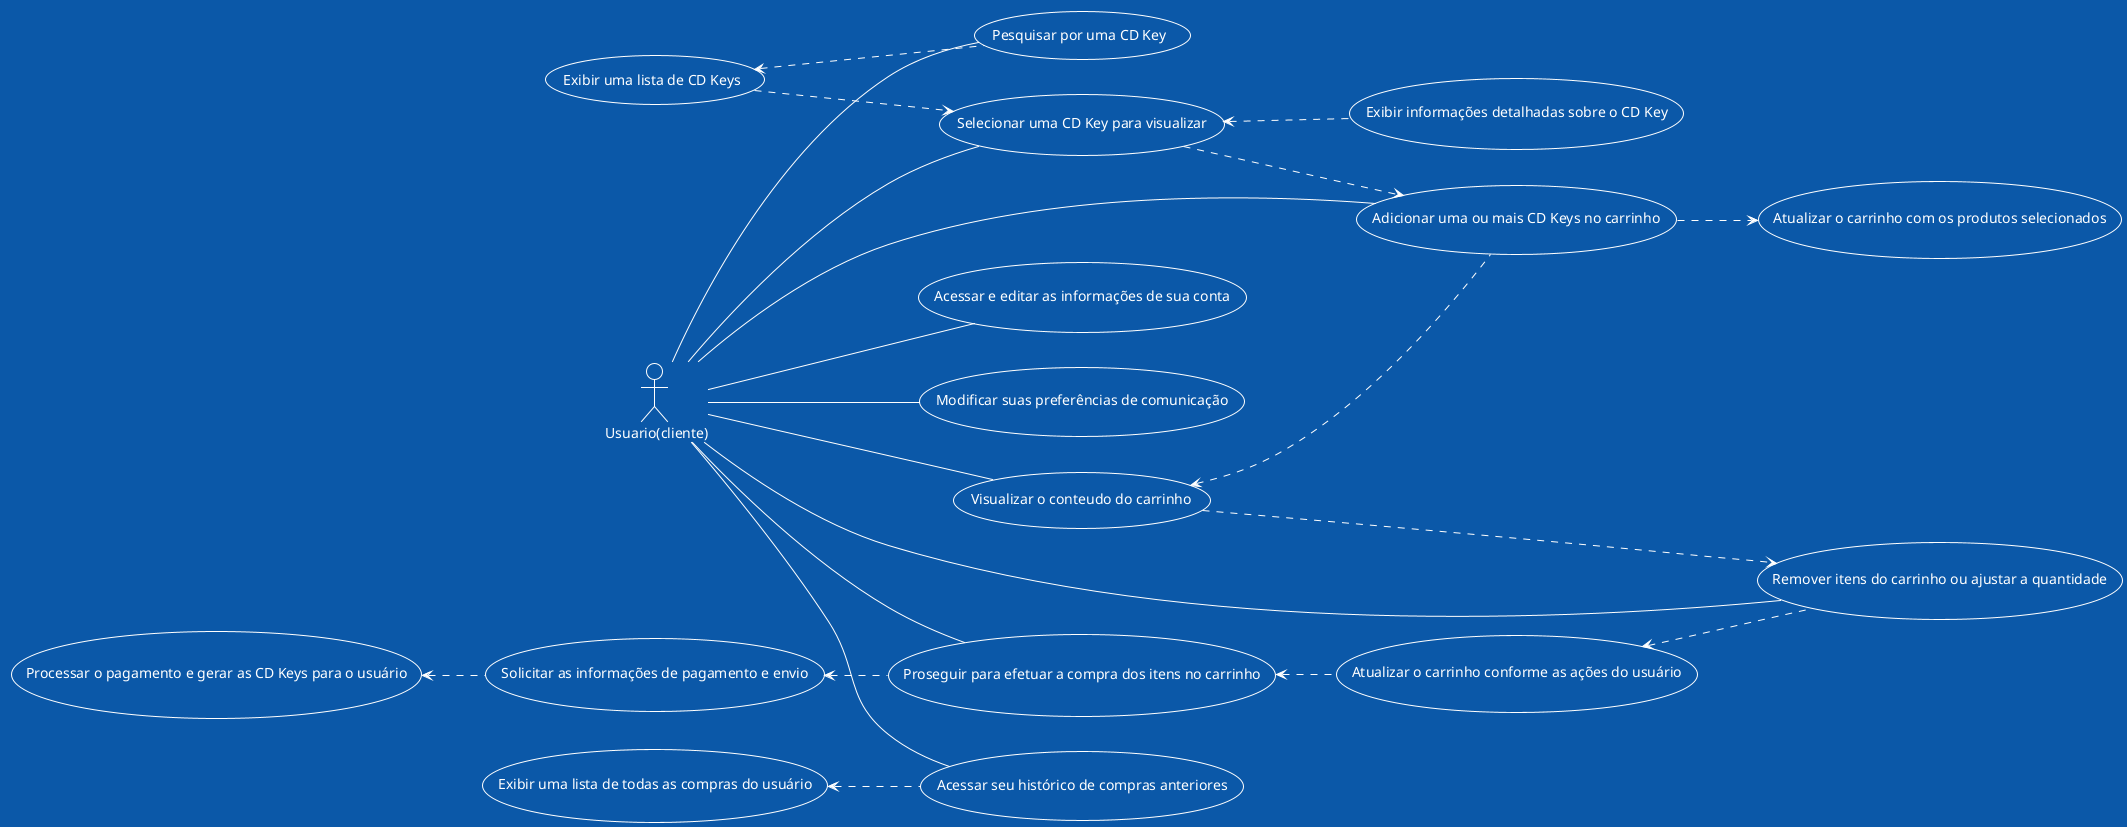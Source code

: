 @startuml Project

    left to right direction
    !theme amiga

    : Usuario(cliente): as C1

    (Pesquisar por uma CD Key) as CU001
    (Exibir uma lista de CD Keys) as CU002
    (Selecionar uma CD Key para visualizar) as CU003
    (Exibir informações detalhadas sobre o CD Key) as CU004
    (Adicionar uma ou mais CD Keys no carrinho) as CU005
    (Atualizar o carrinho com os produtos selecionados) as CU006
    (Visualizar o conteudo do carrinho) as CU007
    (Remover itens do carrinho ou ajustar a quantidade) as CU008
    (Atualizar o carrinho conforme as ações do usuário) as CU009
    (Proseguir para efetuar a compra dos itens no carrinho) as CU010
    (Solicitar as informações de pagamento e envio) as CU011
    (Processar o pagamento e gerar as CD Keys para o usuário) as CU012
    (Acessar seu histórico de compras anteriores) as CU013
    (Exibir uma lista de todas as compras do usuário) as CU014
    (Acessar e editar as informações de sua conta) as CU015
    (Modificar suas preferências de comunicação) as CU016

    C1 -- CU001
    C1 -- CU003
    C1 -- CU005
    C1 -- CU007
    C1 -- CU008
    C1 -- CU010
    C1 -- CU013
    C1 -- CU015
    C1 -- CU016
    
    CU002 <.. CU001
    CU002 ..> CU003
    CU003 <.. CU004
    CU003 ..> CU005
    CU005 ..> CU006
    CU007 <.. CU005
    CU007 ..> CU008
    CU009 <.. CU008
    CU010 <.. CU009
    CU011 <.. CU010
    CU012 <.. CU011
    CU014 <.. CU013

@enduml
